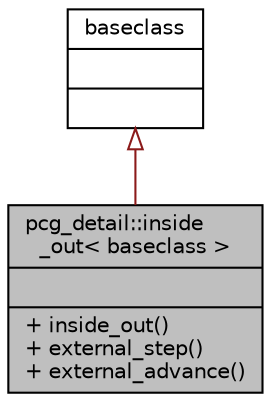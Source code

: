 digraph "pcg_detail::inside_out&lt; baseclass &gt;"
{
 // LATEX_PDF_SIZE
  edge [fontname="Helvetica",fontsize="10",labelfontname="Helvetica",labelfontsize="10"];
  node [fontname="Helvetica",fontsize="10",shape=record];
  Node1 [label="{pcg_detail::inside\l_out\< baseclass \>\n||+ inside_out()\l+ external_step()\l+ external_advance()\l}",height=0.2,width=0.4,color="black", fillcolor="grey75", style="filled", fontcolor="black",tooltip=" "];
  Node2 -> Node1 [dir="back",color="firebrick4",fontsize="10",style="solid",arrowtail="onormal",fontname="Helvetica"];
  Node2 [label="{baseclass\n||}",height=0.2,width=0.4,color="black", fillcolor="white", style="filled",URL="$classbaseclass.html",tooltip=" "];
}

